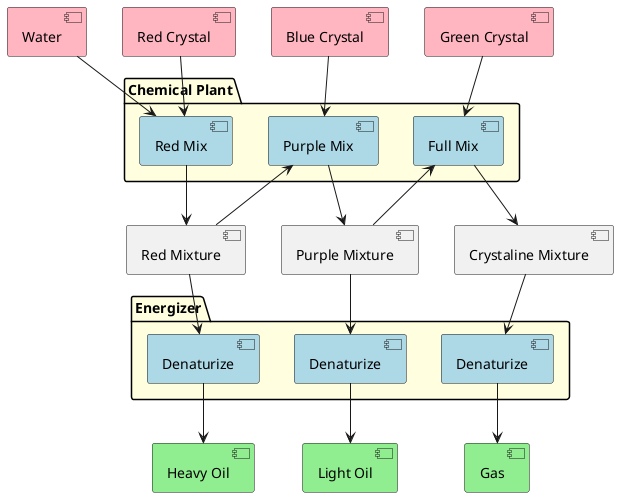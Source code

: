 @startuml

hide methods
hide fields
hide circle

[Water] as W #lightpink
[Red Mixture] as RM
[Purple Mixture] as PM
[Crystaline Mixture] as CM

[Red Crystal] as RC #lightpink
[Blue Crystal] as BC #lightpink
[Green Crystal] as GC #lightpink

[Heavy Oil] as HO #lightgreen
[Light Oil] as LO #lightgreen
[Gas] as G #lightgreen

package "Chemical Plant" #lightyellow {
[Red Mix] as CPR #lightblue
[Purple Mix] as CPB #lightblue
[Full Mix] as CPG #lightblue
}

package Energizer #lightyellow {
[Denaturize] as HOP #lightblue
[Denaturize] as LOP #lightblue
[Denaturize] as GP #lightblue
}


W --> CPR
RC --> CPR
CPR --> RM

RM --> CPB
BC --> CPB
CPB --> PM

PM --> CPG
GC --> CPG
CPG --> CM

RM --> HOP
HOP --> HO

PM --> LOP
LOP --> LO

CM --> GP
GP --> G
@enduml